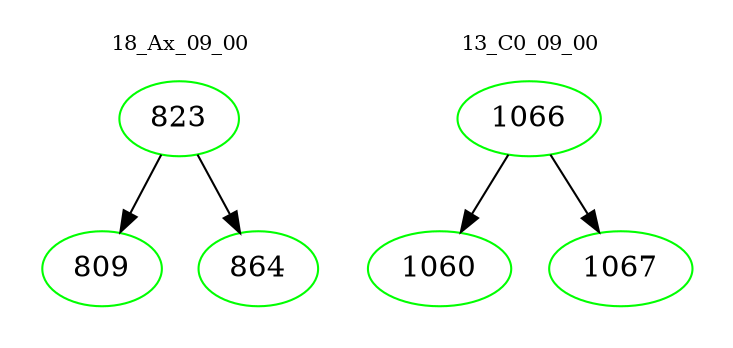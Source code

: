 digraph{
subgraph cluster_0 {
color = white
label = "18_Ax_09_00";
fontsize=10;
T0_823 [label="823", color="green"]
T0_823 -> T0_809 [color="black"]
T0_809 [label="809", color="green"]
T0_823 -> T0_864 [color="black"]
T0_864 [label="864", color="green"]
}
subgraph cluster_1 {
color = white
label = "13_C0_09_00";
fontsize=10;
T1_1066 [label="1066", color="green"]
T1_1066 -> T1_1060 [color="black"]
T1_1060 [label="1060", color="green"]
T1_1066 -> T1_1067 [color="black"]
T1_1067 [label="1067", color="green"]
}
}
